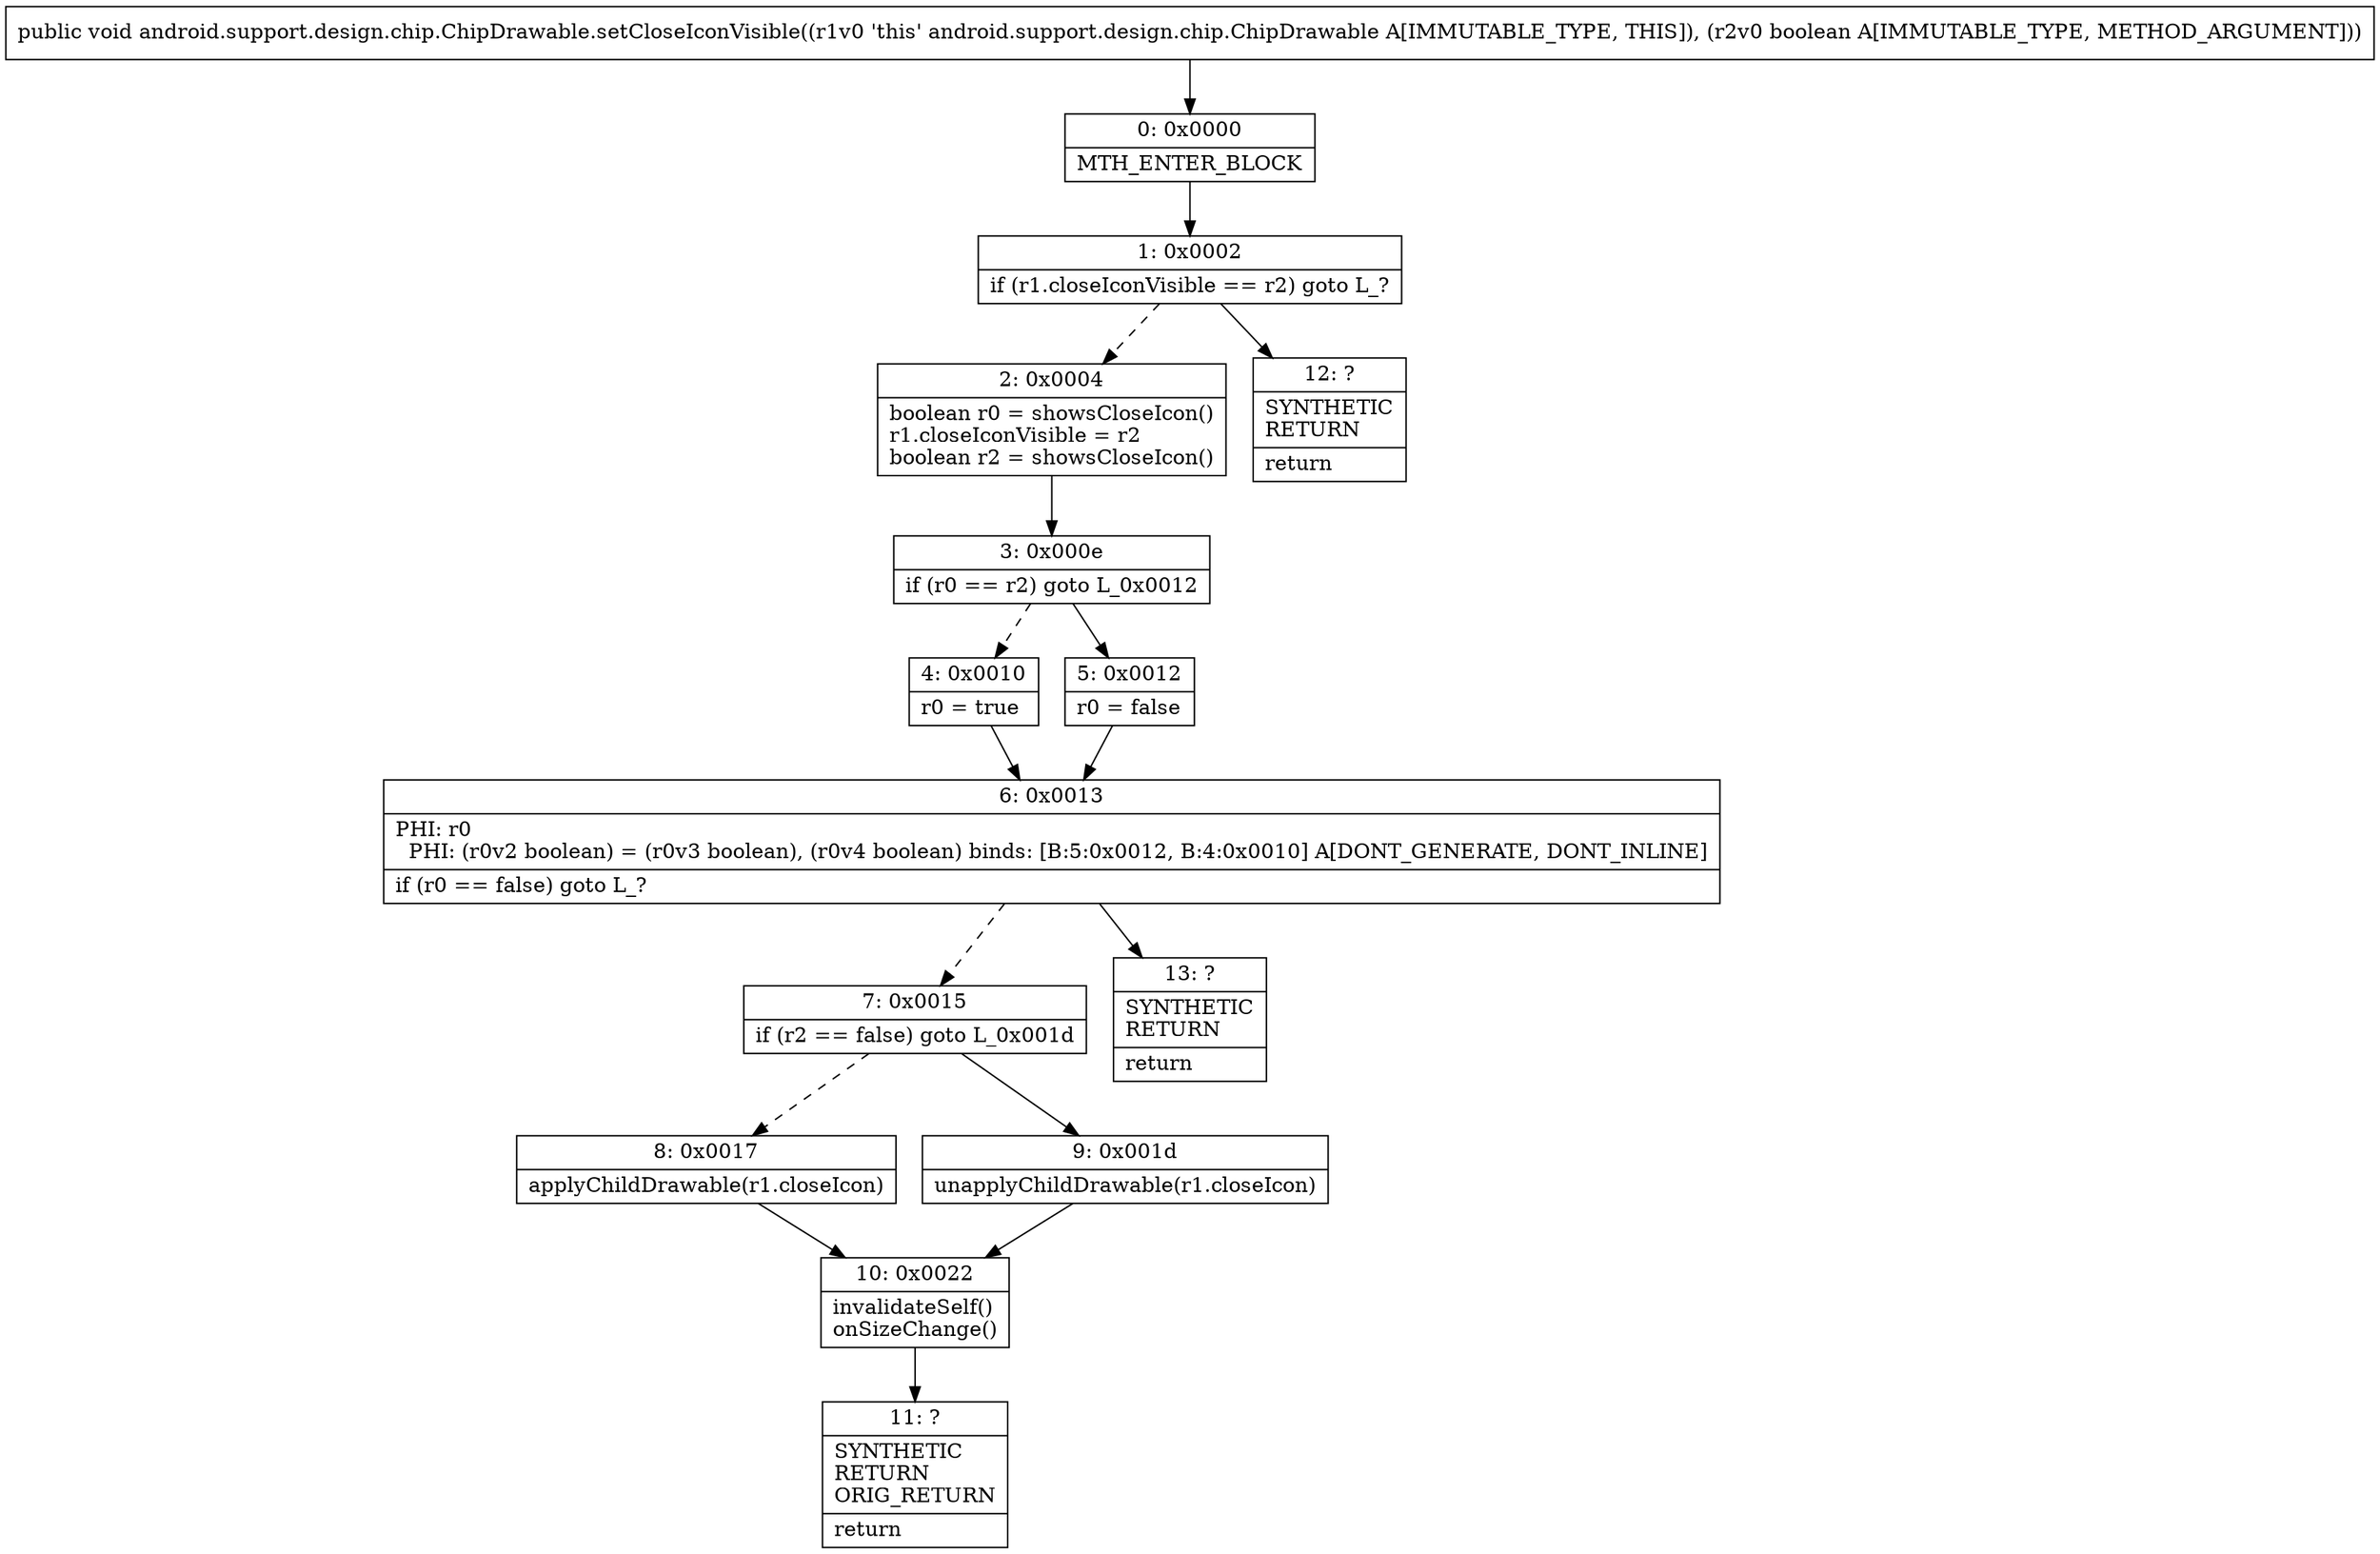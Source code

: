 digraph "CFG forandroid.support.design.chip.ChipDrawable.setCloseIconVisible(Z)V" {
Node_0 [shape=record,label="{0\:\ 0x0000|MTH_ENTER_BLOCK\l}"];
Node_1 [shape=record,label="{1\:\ 0x0002|if (r1.closeIconVisible == r2) goto L_?\l}"];
Node_2 [shape=record,label="{2\:\ 0x0004|boolean r0 = showsCloseIcon()\lr1.closeIconVisible = r2\lboolean r2 = showsCloseIcon()\l}"];
Node_3 [shape=record,label="{3\:\ 0x000e|if (r0 == r2) goto L_0x0012\l}"];
Node_4 [shape=record,label="{4\:\ 0x0010|r0 = true\l}"];
Node_5 [shape=record,label="{5\:\ 0x0012|r0 = false\l}"];
Node_6 [shape=record,label="{6\:\ 0x0013|PHI: r0 \l  PHI: (r0v2 boolean) = (r0v3 boolean), (r0v4 boolean) binds: [B:5:0x0012, B:4:0x0010] A[DONT_GENERATE, DONT_INLINE]\l|if (r0 == false) goto L_?\l}"];
Node_7 [shape=record,label="{7\:\ 0x0015|if (r2 == false) goto L_0x001d\l}"];
Node_8 [shape=record,label="{8\:\ 0x0017|applyChildDrawable(r1.closeIcon)\l}"];
Node_9 [shape=record,label="{9\:\ 0x001d|unapplyChildDrawable(r1.closeIcon)\l}"];
Node_10 [shape=record,label="{10\:\ 0x0022|invalidateSelf()\lonSizeChange()\l}"];
Node_11 [shape=record,label="{11\:\ ?|SYNTHETIC\lRETURN\lORIG_RETURN\l|return\l}"];
Node_12 [shape=record,label="{12\:\ ?|SYNTHETIC\lRETURN\l|return\l}"];
Node_13 [shape=record,label="{13\:\ ?|SYNTHETIC\lRETURN\l|return\l}"];
MethodNode[shape=record,label="{public void android.support.design.chip.ChipDrawable.setCloseIconVisible((r1v0 'this' android.support.design.chip.ChipDrawable A[IMMUTABLE_TYPE, THIS]), (r2v0 boolean A[IMMUTABLE_TYPE, METHOD_ARGUMENT])) }"];
MethodNode -> Node_0;
Node_0 -> Node_1;
Node_1 -> Node_2[style=dashed];
Node_1 -> Node_12;
Node_2 -> Node_3;
Node_3 -> Node_4[style=dashed];
Node_3 -> Node_5;
Node_4 -> Node_6;
Node_5 -> Node_6;
Node_6 -> Node_7[style=dashed];
Node_6 -> Node_13;
Node_7 -> Node_8[style=dashed];
Node_7 -> Node_9;
Node_8 -> Node_10;
Node_9 -> Node_10;
Node_10 -> Node_11;
}

